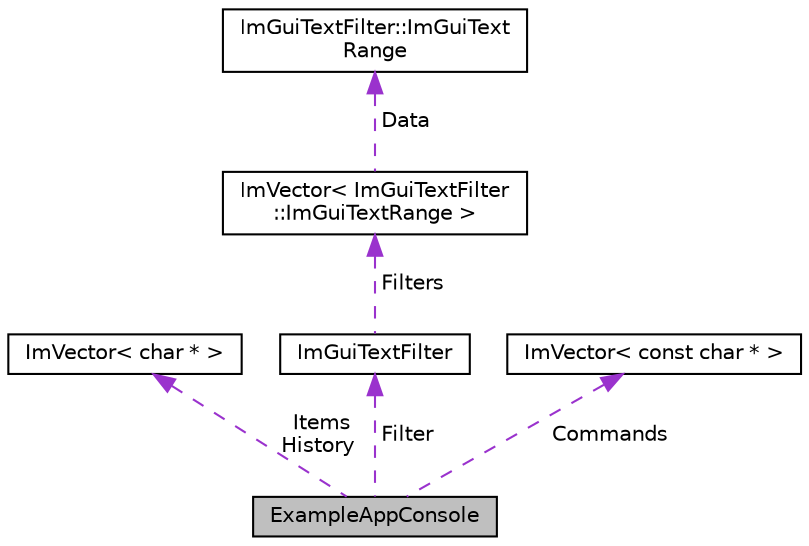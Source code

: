 digraph "ExampleAppConsole"
{
 // LATEX_PDF_SIZE
  edge [fontname="Helvetica",fontsize="10",labelfontname="Helvetica",labelfontsize="10"];
  node [fontname="Helvetica",fontsize="10",shape=record];
  Node1 [label="ExampleAppConsole",height=0.2,width=0.4,color="black", fillcolor="grey75", style="filled", fontcolor="black",tooltip=" "];
  Node2 -> Node1 [dir="back",color="darkorchid3",fontsize="10",style="dashed",label=" Items\nHistory" ,fontname="Helvetica"];
  Node2 [label="ImVector\< char * \>",height=0.2,width=0.4,color="black", fillcolor="white", style="filled",URL="$struct_im_vector.html",tooltip=" "];
  Node3 -> Node1 [dir="back",color="darkorchid3",fontsize="10",style="dashed",label=" Filter" ,fontname="Helvetica"];
  Node3 [label="ImGuiTextFilter",height=0.2,width=0.4,color="black", fillcolor="white", style="filled",URL="$struct_im_gui_text_filter.html",tooltip=" "];
  Node4 -> Node3 [dir="back",color="darkorchid3",fontsize="10",style="dashed",label=" Filters" ,fontname="Helvetica"];
  Node4 [label="ImVector\< ImGuiTextFilter\l::ImGuiTextRange \>",height=0.2,width=0.4,color="black", fillcolor="white", style="filled",URL="$struct_im_vector.html",tooltip=" "];
  Node5 -> Node4 [dir="back",color="darkorchid3",fontsize="10",style="dashed",label=" Data" ,fontname="Helvetica"];
  Node5 [label="ImGuiTextFilter::ImGuiText\lRange",height=0.2,width=0.4,color="black", fillcolor="white", style="filled",URL="$struct_im_gui_text_filter_1_1_im_gui_text_range.html",tooltip=" "];
  Node6 -> Node1 [dir="back",color="darkorchid3",fontsize="10",style="dashed",label=" Commands" ,fontname="Helvetica"];
  Node6 [label="ImVector\< const char * \>",height=0.2,width=0.4,color="black", fillcolor="white", style="filled",URL="$struct_im_vector.html",tooltip=" "];
}
